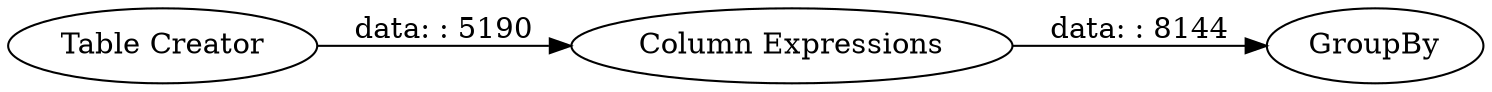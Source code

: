 digraph {
	"-856073635884871302_2" [label="Column Expressions"]
	"-856073635884871302_3" [label=GroupBy]
	"-856073635884871302_1" [label="Table Creator"]
	"-856073635884871302_2" -> "-856073635884871302_3" [label="data: : 8144"]
	"-856073635884871302_1" -> "-856073635884871302_2" [label="data: : 5190"]
	rankdir=LR
}
